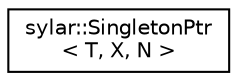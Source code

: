 digraph "类继承关系图"
{
 // LATEX_PDF_SIZE
  edge [fontname="Helvetica",fontsize="10",labelfontname="Helvetica",labelfontsize="10"];
  node [fontname="Helvetica",fontsize="10",shape=record];
  rankdir="LR";
  Node0 [label="sylar::SingletonPtr\l\< T, X, N \>",height=0.2,width=0.4,color="black", fillcolor="white", style="filled",URL="$classsylar_1_1SingletonPtr.html",tooltip="单例模式智能指针封装类"];
}
